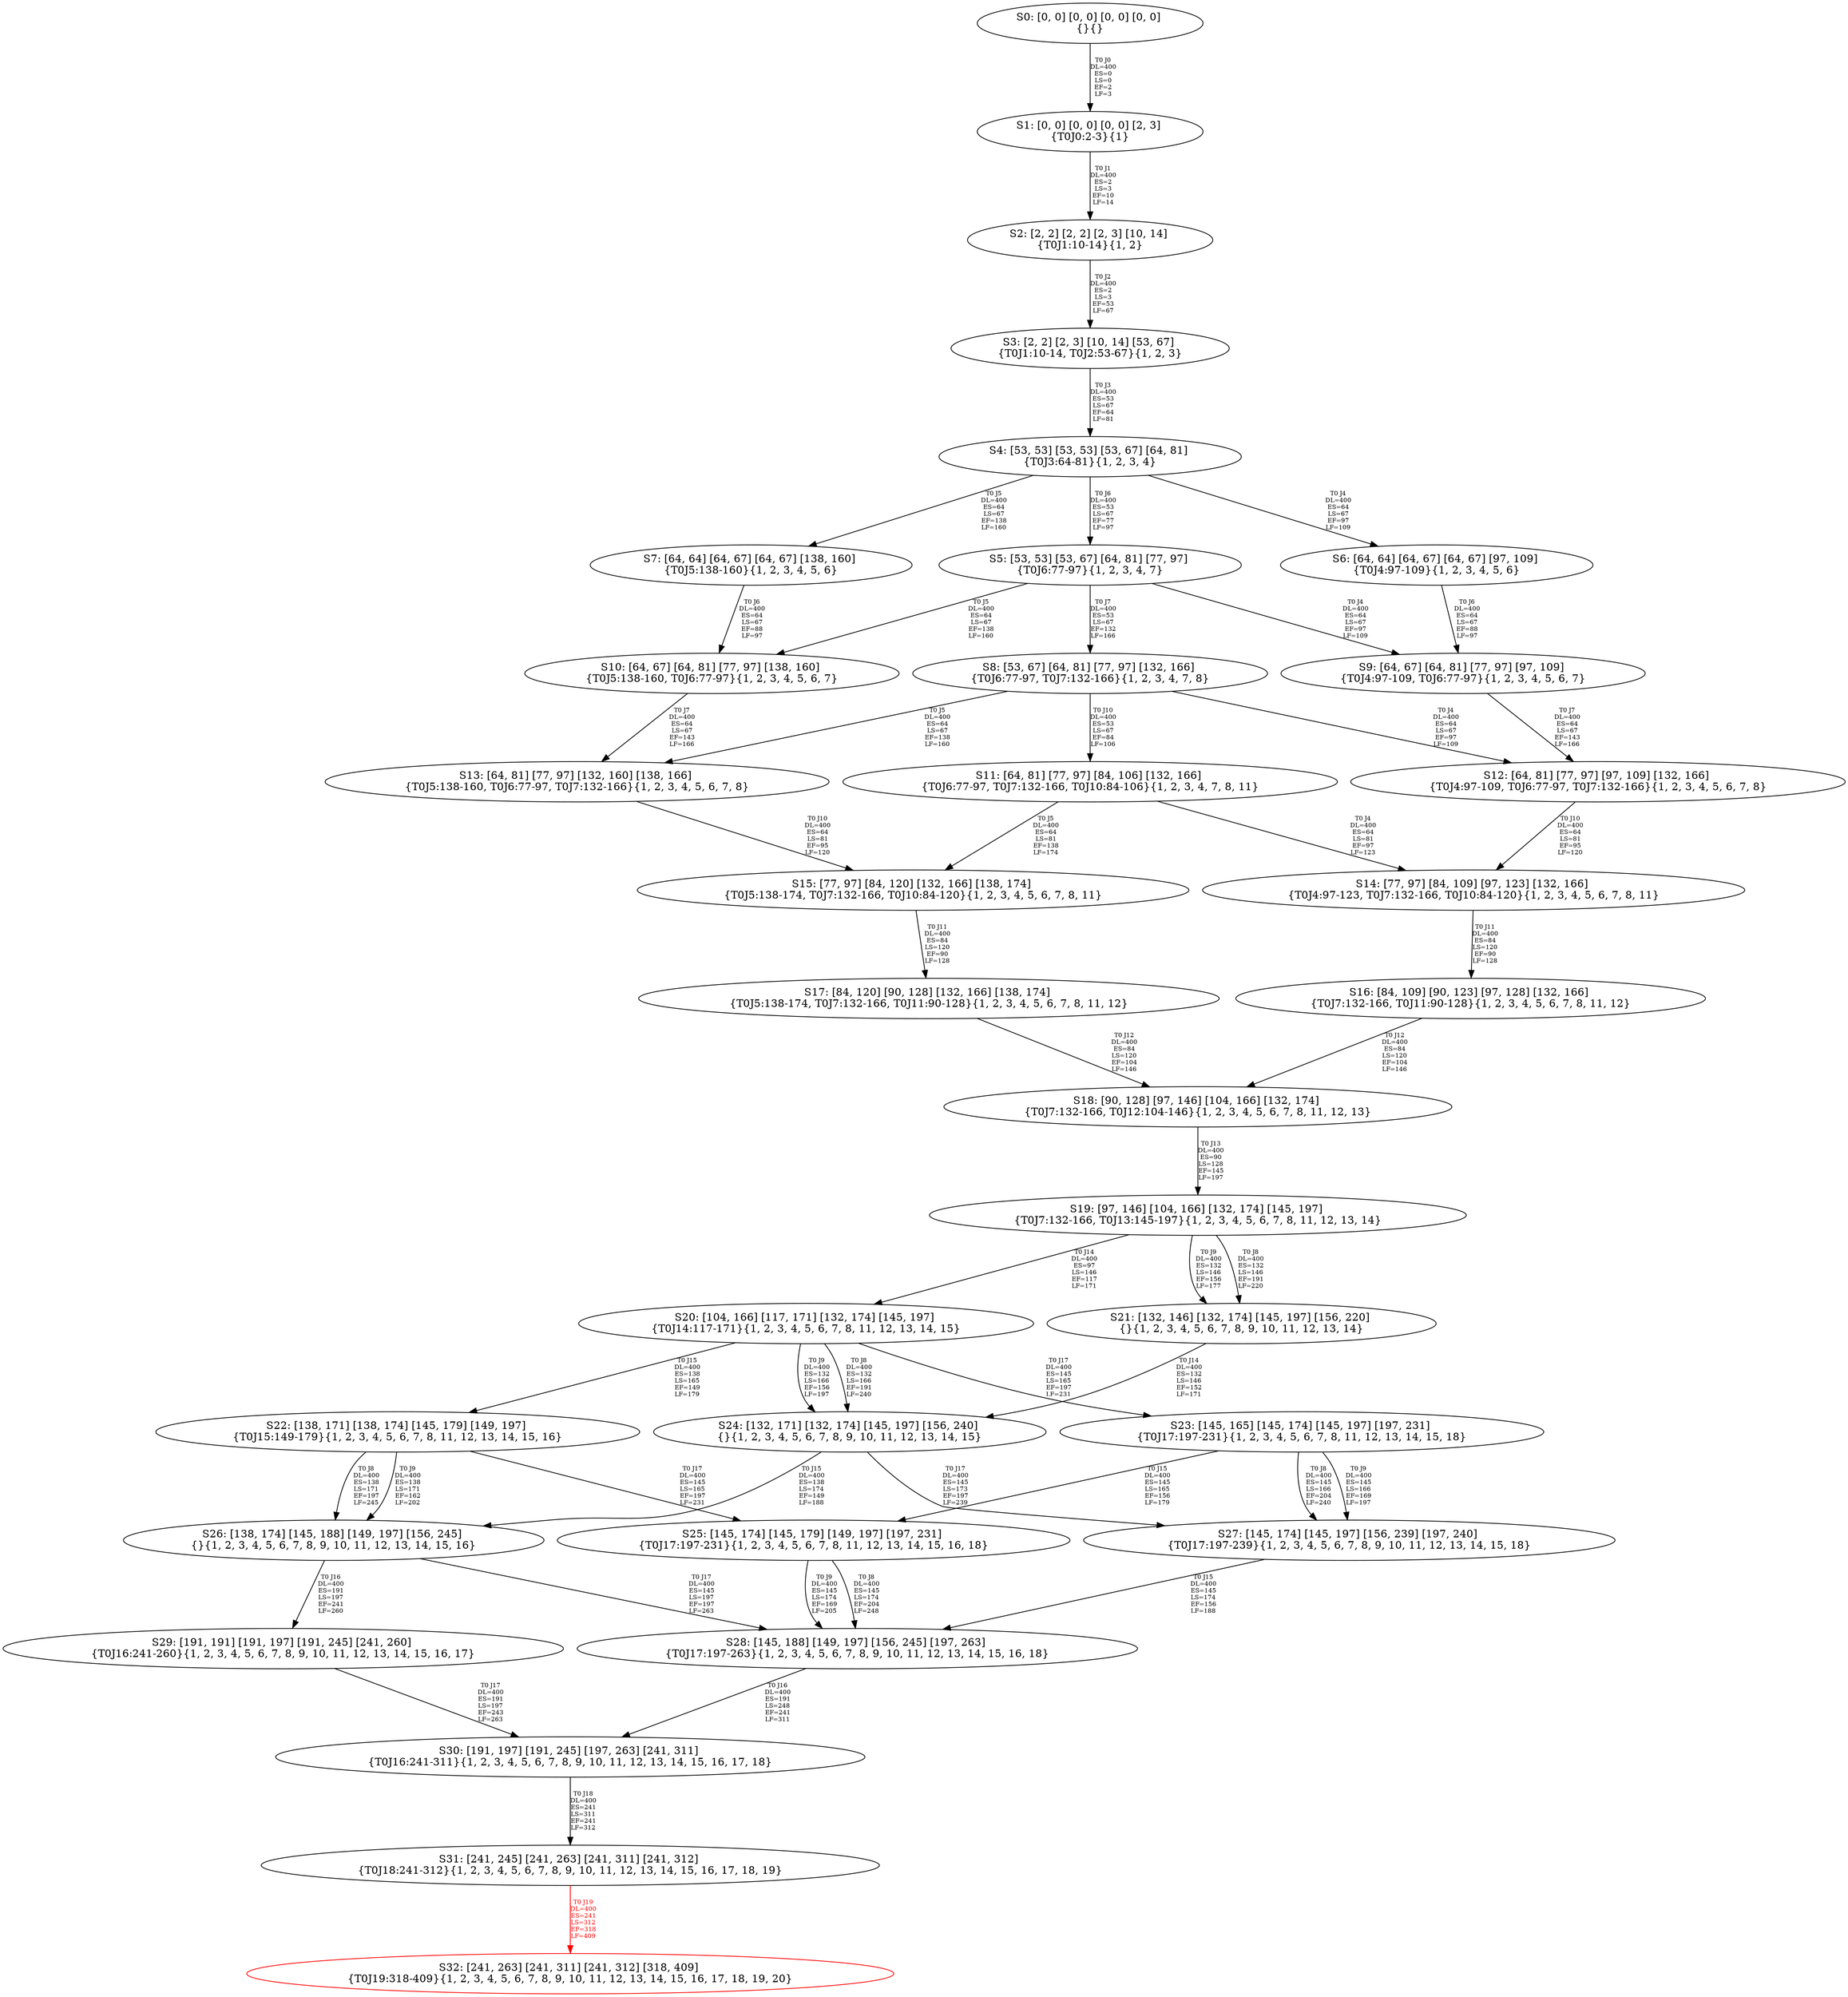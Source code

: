 digraph {
	S0[label="S0: [0, 0] [0, 0] [0, 0] [0, 0] \n{}{}"];
	S1[label="S1: [0, 0] [0, 0] [0, 0] [2, 3] \n{T0J0:2-3}{1}"];
	S2[label="S2: [2, 2] [2, 2] [2, 3] [10, 14] \n{T0J1:10-14}{1, 2}"];
	S3[label="S3: [2, 2] [2, 3] [10, 14] [53, 67] \n{T0J1:10-14, T0J2:53-67}{1, 2, 3}"];
	S4[label="S4: [53, 53] [53, 53] [53, 67] [64, 81] \n{T0J3:64-81}{1, 2, 3, 4}"];
	S5[label="S5: [53, 53] [53, 67] [64, 81] [77, 97] \n{T0J6:77-97}{1, 2, 3, 4, 7}"];
	S6[label="S6: [64, 64] [64, 67] [64, 67] [97, 109] \n{T0J4:97-109}{1, 2, 3, 4, 5, 6}"];
	S7[label="S7: [64, 64] [64, 67] [64, 67] [138, 160] \n{T0J5:138-160}{1, 2, 3, 4, 5, 6}"];
	S8[label="S8: [53, 67] [64, 81] [77, 97] [132, 166] \n{T0J6:77-97, T0J7:132-166}{1, 2, 3, 4, 7, 8}"];
	S9[label="S9: [64, 67] [64, 81] [77, 97] [97, 109] \n{T0J4:97-109, T0J6:77-97}{1, 2, 3, 4, 5, 6, 7}"];
	S10[label="S10: [64, 67] [64, 81] [77, 97] [138, 160] \n{T0J5:138-160, T0J6:77-97}{1, 2, 3, 4, 5, 6, 7}"];
	S11[label="S11: [64, 81] [77, 97] [84, 106] [132, 166] \n{T0J6:77-97, T0J7:132-166, T0J10:84-106}{1, 2, 3, 4, 7, 8, 11}"];
	S12[label="S12: [64, 81] [77, 97] [97, 109] [132, 166] \n{T0J4:97-109, T0J6:77-97, T0J7:132-166}{1, 2, 3, 4, 5, 6, 7, 8}"];
	S13[label="S13: [64, 81] [77, 97] [132, 160] [138, 166] \n{T0J5:138-160, T0J6:77-97, T0J7:132-166}{1, 2, 3, 4, 5, 6, 7, 8}"];
	S14[label="S14: [77, 97] [84, 109] [97, 123] [132, 166] \n{T0J4:97-123, T0J7:132-166, T0J10:84-120}{1, 2, 3, 4, 5, 6, 7, 8, 11}"];
	S15[label="S15: [77, 97] [84, 120] [132, 166] [138, 174] \n{T0J5:138-174, T0J7:132-166, T0J10:84-120}{1, 2, 3, 4, 5, 6, 7, 8, 11}"];
	S16[label="S16: [84, 109] [90, 123] [97, 128] [132, 166] \n{T0J7:132-166, T0J11:90-128}{1, 2, 3, 4, 5, 6, 7, 8, 11, 12}"];
	S17[label="S17: [84, 120] [90, 128] [132, 166] [138, 174] \n{T0J5:138-174, T0J7:132-166, T0J11:90-128}{1, 2, 3, 4, 5, 6, 7, 8, 11, 12}"];
	S18[label="S18: [90, 128] [97, 146] [104, 166] [132, 174] \n{T0J7:132-166, T0J12:104-146}{1, 2, 3, 4, 5, 6, 7, 8, 11, 12, 13}"];
	S19[label="S19: [97, 146] [104, 166] [132, 174] [145, 197] \n{T0J7:132-166, T0J13:145-197}{1, 2, 3, 4, 5, 6, 7, 8, 11, 12, 13, 14}"];
	S20[label="S20: [104, 166] [117, 171] [132, 174] [145, 197] \n{T0J14:117-171}{1, 2, 3, 4, 5, 6, 7, 8, 11, 12, 13, 14, 15}"];
	S21[label="S21: [132, 146] [132, 174] [145, 197] [156, 220] \n{}{1, 2, 3, 4, 5, 6, 7, 8, 9, 10, 11, 12, 13, 14}"];
	S22[label="S22: [138, 171] [138, 174] [145, 179] [149, 197] \n{T0J15:149-179}{1, 2, 3, 4, 5, 6, 7, 8, 11, 12, 13, 14, 15, 16}"];
	S23[label="S23: [145, 165] [145, 174] [145, 197] [197, 231] \n{T0J17:197-231}{1, 2, 3, 4, 5, 6, 7, 8, 11, 12, 13, 14, 15, 18}"];
	S24[label="S24: [132, 171] [132, 174] [145, 197] [156, 240] \n{}{1, 2, 3, 4, 5, 6, 7, 8, 9, 10, 11, 12, 13, 14, 15}"];
	S25[label="S25: [145, 174] [145, 179] [149, 197] [197, 231] \n{T0J17:197-231}{1, 2, 3, 4, 5, 6, 7, 8, 11, 12, 13, 14, 15, 16, 18}"];
	S26[label="S26: [138, 174] [145, 188] [149, 197] [156, 245] \n{}{1, 2, 3, 4, 5, 6, 7, 8, 9, 10, 11, 12, 13, 14, 15, 16}"];
	S27[label="S27: [145, 174] [145, 197] [156, 239] [197, 240] \n{T0J17:197-239}{1, 2, 3, 4, 5, 6, 7, 8, 9, 10, 11, 12, 13, 14, 15, 18}"];
	S28[label="S28: [145, 188] [149, 197] [156, 245] [197, 263] \n{T0J17:197-263}{1, 2, 3, 4, 5, 6, 7, 8, 9, 10, 11, 12, 13, 14, 15, 16, 18}"];
	S29[label="S29: [191, 191] [191, 197] [191, 245] [241, 260] \n{T0J16:241-260}{1, 2, 3, 4, 5, 6, 7, 8, 9, 10, 11, 12, 13, 14, 15, 16, 17}"];
	S30[label="S30: [191, 197] [191, 245] [197, 263] [241, 311] \n{T0J16:241-311}{1, 2, 3, 4, 5, 6, 7, 8, 9, 10, 11, 12, 13, 14, 15, 16, 17, 18}"];
	S31[label="S31: [241, 245] [241, 263] [241, 311] [241, 312] \n{T0J18:241-312}{1, 2, 3, 4, 5, 6, 7, 8, 9, 10, 11, 12, 13, 14, 15, 16, 17, 18, 19}"];
	S32[label="S32: [241, 263] [241, 311] [241, 312] [318, 409] \n{T0J19:318-409}{1, 2, 3, 4, 5, 6, 7, 8, 9, 10, 11, 12, 13, 14, 15, 16, 17, 18, 19, 20}"];
	S0 -> S1[label="T0 J0\nDL=400\nES=0\nLS=0\nEF=2\nLF=3",fontsize=8];
	S1 -> S2[label="T0 J1\nDL=400\nES=2\nLS=3\nEF=10\nLF=14",fontsize=8];
	S2 -> S3[label="T0 J2\nDL=400\nES=2\nLS=3\nEF=53\nLF=67",fontsize=8];
	S3 -> S4[label="T0 J3\nDL=400\nES=53\nLS=67\nEF=64\nLF=81",fontsize=8];
	S4 -> S6[label="T0 J4\nDL=400\nES=64\nLS=67\nEF=97\nLF=109",fontsize=8];
	S4 -> S7[label="T0 J5\nDL=400\nES=64\nLS=67\nEF=138\nLF=160",fontsize=8];
	S4 -> S5[label="T0 J6\nDL=400\nES=53\nLS=67\nEF=77\nLF=97",fontsize=8];
	S5 -> S9[label="T0 J4\nDL=400\nES=64\nLS=67\nEF=97\nLF=109",fontsize=8];
	S5 -> S10[label="T0 J5\nDL=400\nES=64\nLS=67\nEF=138\nLF=160",fontsize=8];
	S5 -> S8[label="T0 J7\nDL=400\nES=53\nLS=67\nEF=132\nLF=166",fontsize=8];
	S6 -> S9[label="T0 J6\nDL=400\nES=64\nLS=67\nEF=88\nLF=97",fontsize=8];
	S7 -> S10[label="T0 J6\nDL=400\nES=64\nLS=67\nEF=88\nLF=97",fontsize=8];
	S8 -> S12[label="T0 J4\nDL=400\nES=64\nLS=67\nEF=97\nLF=109",fontsize=8];
	S8 -> S13[label="T0 J5\nDL=400\nES=64\nLS=67\nEF=138\nLF=160",fontsize=8];
	S8 -> S11[label="T0 J10\nDL=400\nES=53\nLS=67\nEF=84\nLF=106",fontsize=8];
	S9 -> S12[label="T0 J7\nDL=400\nES=64\nLS=67\nEF=143\nLF=166",fontsize=8];
	S10 -> S13[label="T0 J7\nDL=400\nES=64\nLS=67\nEF=143\nLF=166",fontsize=8];
	S11 -> S14[label="T0 J4\nDL=400\nES=64\nLS=81\nEF=97\nLF=123",fontsize=8];
	S11 -> S15[label="T0 J5\nDL=400\nES=64\nLS=81\nEF=138\nLF=174",fontsize=8];
	S12 -> S14[label="T0 J10\nDL=400\nES=64\nLS=81\nEF=95\nLF=120",fontsize=8];
	S13 -> S15[label="T0 J10\nDL=400\nES=64\nLS=81\nEF=95\nLF=120",fontsize=8];
	S14 -> S16[label="T0 J11\nDL=400\nES=84\nLS=120\nEF=90\nLF=128",fontsize=8];
	S15 -> S17[label="T0 J11\nDL=400\nES=84\nLS=120\nEF=90\nLF=128",fontsize=8];
	S16 -> S18[label="T0 J12\nDL=400\nES=84\nLS=120\nEF=104\nLF=146",fontsize=8];
	S17 -> S18[label="T0 J12\nDL=400\nES=84\nLS=120\nEF=104\nLF=146",fontsize=8];
	S18 -> S19[label="T0 J13\nDL=400\nES=90\nLS=128\nEF=145\nLF=197",fontsize=8];
	S19 -> S21[label="T0 J8\nDL=400\nES=132\nLS=146\nEF=191\nLF=220",fontsize=8];
	S19 -> S21[label="T0 J9\nDL=400\nES=132\nLS=146\nEF=156\nLF=177",fontsize=8];
	S19 -> S20[label="T0 J14\nDL=400\nES=97\nLS=146\nEF=117\nLF=171",fontsize=8];
	S20 -> S24[label="T0 J8\nDL=400\nES=132\nLS=166\nEF=191\nLF=240",fontsize=8];
	S20 -> S24[label="T0 J9\nDL=400\nES=132\nLS=166\nEF=156\nLF=197",fontsize=8];
	S20 -> S22[label="T0 J15\nDL=400\nES=138\nLS=165\nEF=149\nLF=179",fontsize=8];
	S20 -> S23[label="T0 J17\nDL=400\nES=145\nLS=165\nEF=197\nLF=231",fontsize=8];
	S21 -> S24[label="T0 J14\nDL=400\nES=132\nLS=146\nEF=152\nLF=171",fontsize=8];
	S22 -> S26[label="T0 J8\nDL=400\nES=138\nLS=171\nEF=197\nLF=245",fontsize=8];
	S22 -> S26[label="T0 J9\nDL=400\nES=138\nLS=171\nEF=162\nLF=202",fontsize=8];
	S22 -> S25[label="T0 J17\nDL=400\nES=145\nLS=165\nEF=197\nLF=231",fontsize=8];
	S23 -> S27[label="T0 J8\nDL=400\nES=145\nLS=166\nEF=204\nLF=240",fontsize=8];
	S23 -> S27[label="T0 J9\nDL=400\nES=145\nLS=166\nEF=169\nLF=197",fontsize=8];
	S23 -> S25[label="T0 J15\nDL=400\nES=145\nLS=165\nEF=156\nLF=179",fontsize=8];
	S24 -> S26[label="T0 J15\nDL=400\nES=138\nLS=174\nEF=149\nLF=188",fontsize=8];
	S24 -> S27[label="T0 J17\nDL=400\nES=145\nLS=173\nEF=197\nLF=239",fontsize=8];
	S25 -> S28[label="T0 J8\nDL=400\nES=145\nLS=174\nEF=204\nLF=248",fontsize=8];
	S25 -> S28[label="T0 J9\nDL=400\nES=145\nLS=174\nEF=169\nLF=205",fontsize=8];
	S26 -> S29[label="T0 J16\nDL=400\nES=191\nLS=197\nEF=241\nLF=260",fontsize=8];
	S26 -> S28[label="T0 J17\nDL=400\nES=145\nLS=197\nEF=197\nLF=263",fontsize=8];
	S27 -> S28[label="T0 J15\nDL=400\nES=145\nLS=174\nEF=156\nLF=188",fontsize=8];
	S28 -> S30[label="T0 J16\nDL=400\nES=191\nLS=248\nEF=241\nLF=311",fontsize=8];
	S29 -> S30[label="T0 J17\nDL=400\nES=191\nLS=197\nEF=243\nLF=263",fontsize=8];
	S30 -> S31[label="T0 J18\nDL=400\nES=241\nLS=311\nEF=241\nLF=312",fontsize=8];
	S31 -> S32[label="T0 J19\nDL=400\nES=241\nLS=312\nEF=318\nLF=409",color=Red,fontcolor=Red,fontsize=8];
S32[color=Red];
}
